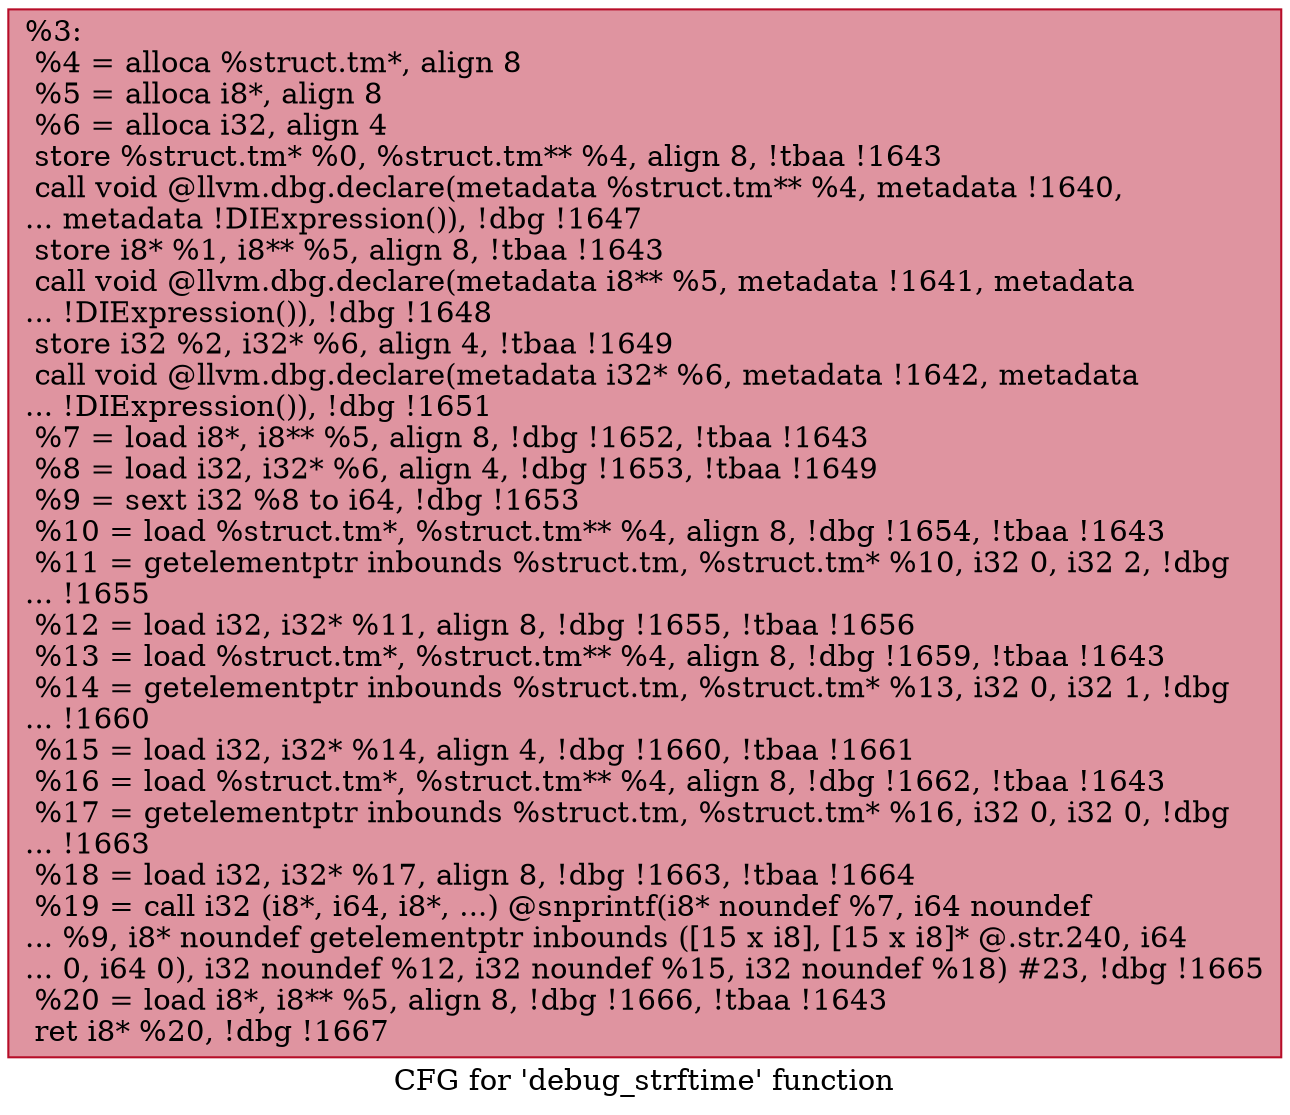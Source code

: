 digraph "CFG for 'debug_strftime' function" {
	label="CFG for 'debug_strftime' function";

	Node0x176ad70 [shape=record,color="#b70d28ff", style=filled, fillcolor="#b70d2870",label="{%3:\l  %4 = alloca %struct.tm*, align 8\l  %5 = alloca i8*, align 8\l  %6 = alloca i32, align 4\l  store %struct.tm* %0, %struct.tm** %4, align 8, !tbaa !1643\l  call void @llvm.dbg.declare(metadata %struct.tm** %4, metadata !1640,\l... metadata !DIExpression()), !dbg !1647\l  store i8* %1, i8** %5, align 8, !tbaa !1643\l  call void @llvm.dbg.declare(metadata i8** %5, metadata !1641, metadata\l... !DIExpression()), !dbg !1648\l  store i32 %2, i32* %6, align 4, !tbaa !1649\l  call void @llvm.dbg.declare(metadata i32* %6, metadata !1642, metadata\l... !DIExpression()), !dbg !1651\l  %7 = load i8*, i8** %5, align 8, !dbg !1652, !tbaa !1643\l  %8 = load i32, i32* %6, align 4, !dbg !1653, !tbaa !1649\l  %9 = sext i32 %8 to i64, !dbg !1653\l  %10 = load %struct.tm*, %struct.tm** %4, align 8, !dbg !1654, !tbaa !1643\l  %11 = getelementptr inbounds %struct.tm, %struct.tm* %10, i32 0, i32 2, !dbg\l... !1655\l  %12 = load i32, i32* %11, align 8, !dbg !1655, !tbaa !1656\l  %13 = load %struct.tm*, %struct.tm** %4, align 8, !dbg !1659, !tbaa !1643\l  %14 = getelementptr inbounds %struct.tm, %struct.tm* %13, i32 0, i32 1, !dbg\l... !1660\l  %15 = load i32, i32* %14, align 4, !dbg !1660, !tbaa !1661\l  %16 = load %struct.tm*, %struct.tm** %4, align 8, !dbg !1662, !tbaa !1643\l  %17 = getelementptr inbounds %struct.tm, %struct.tm* %16, i32 0, i32 0, !dbg\l... !1663\l  %18 = load i32, i32* %17, align 8, !dbg !1663, !tbaa !1664\l  %19 = call i32 (i8*, i64, i8*, ...) @snprintf(i8* noundef %7, i64 noundef\l... %9, i8* noundef getelementptr inbounds ([15 x i8], [15 x i8]* @.str.240, i64\l... 0, i64 0), i32 noundef %12, i32 noundef %15, i32 noundef %18) #23, !dbg !1665\l  %20 = load i8*, i8** %5, align 8, !dbg !1666, !tbaa !1643\l  ret i8* %20, !dbg !1667\l}"];
}
